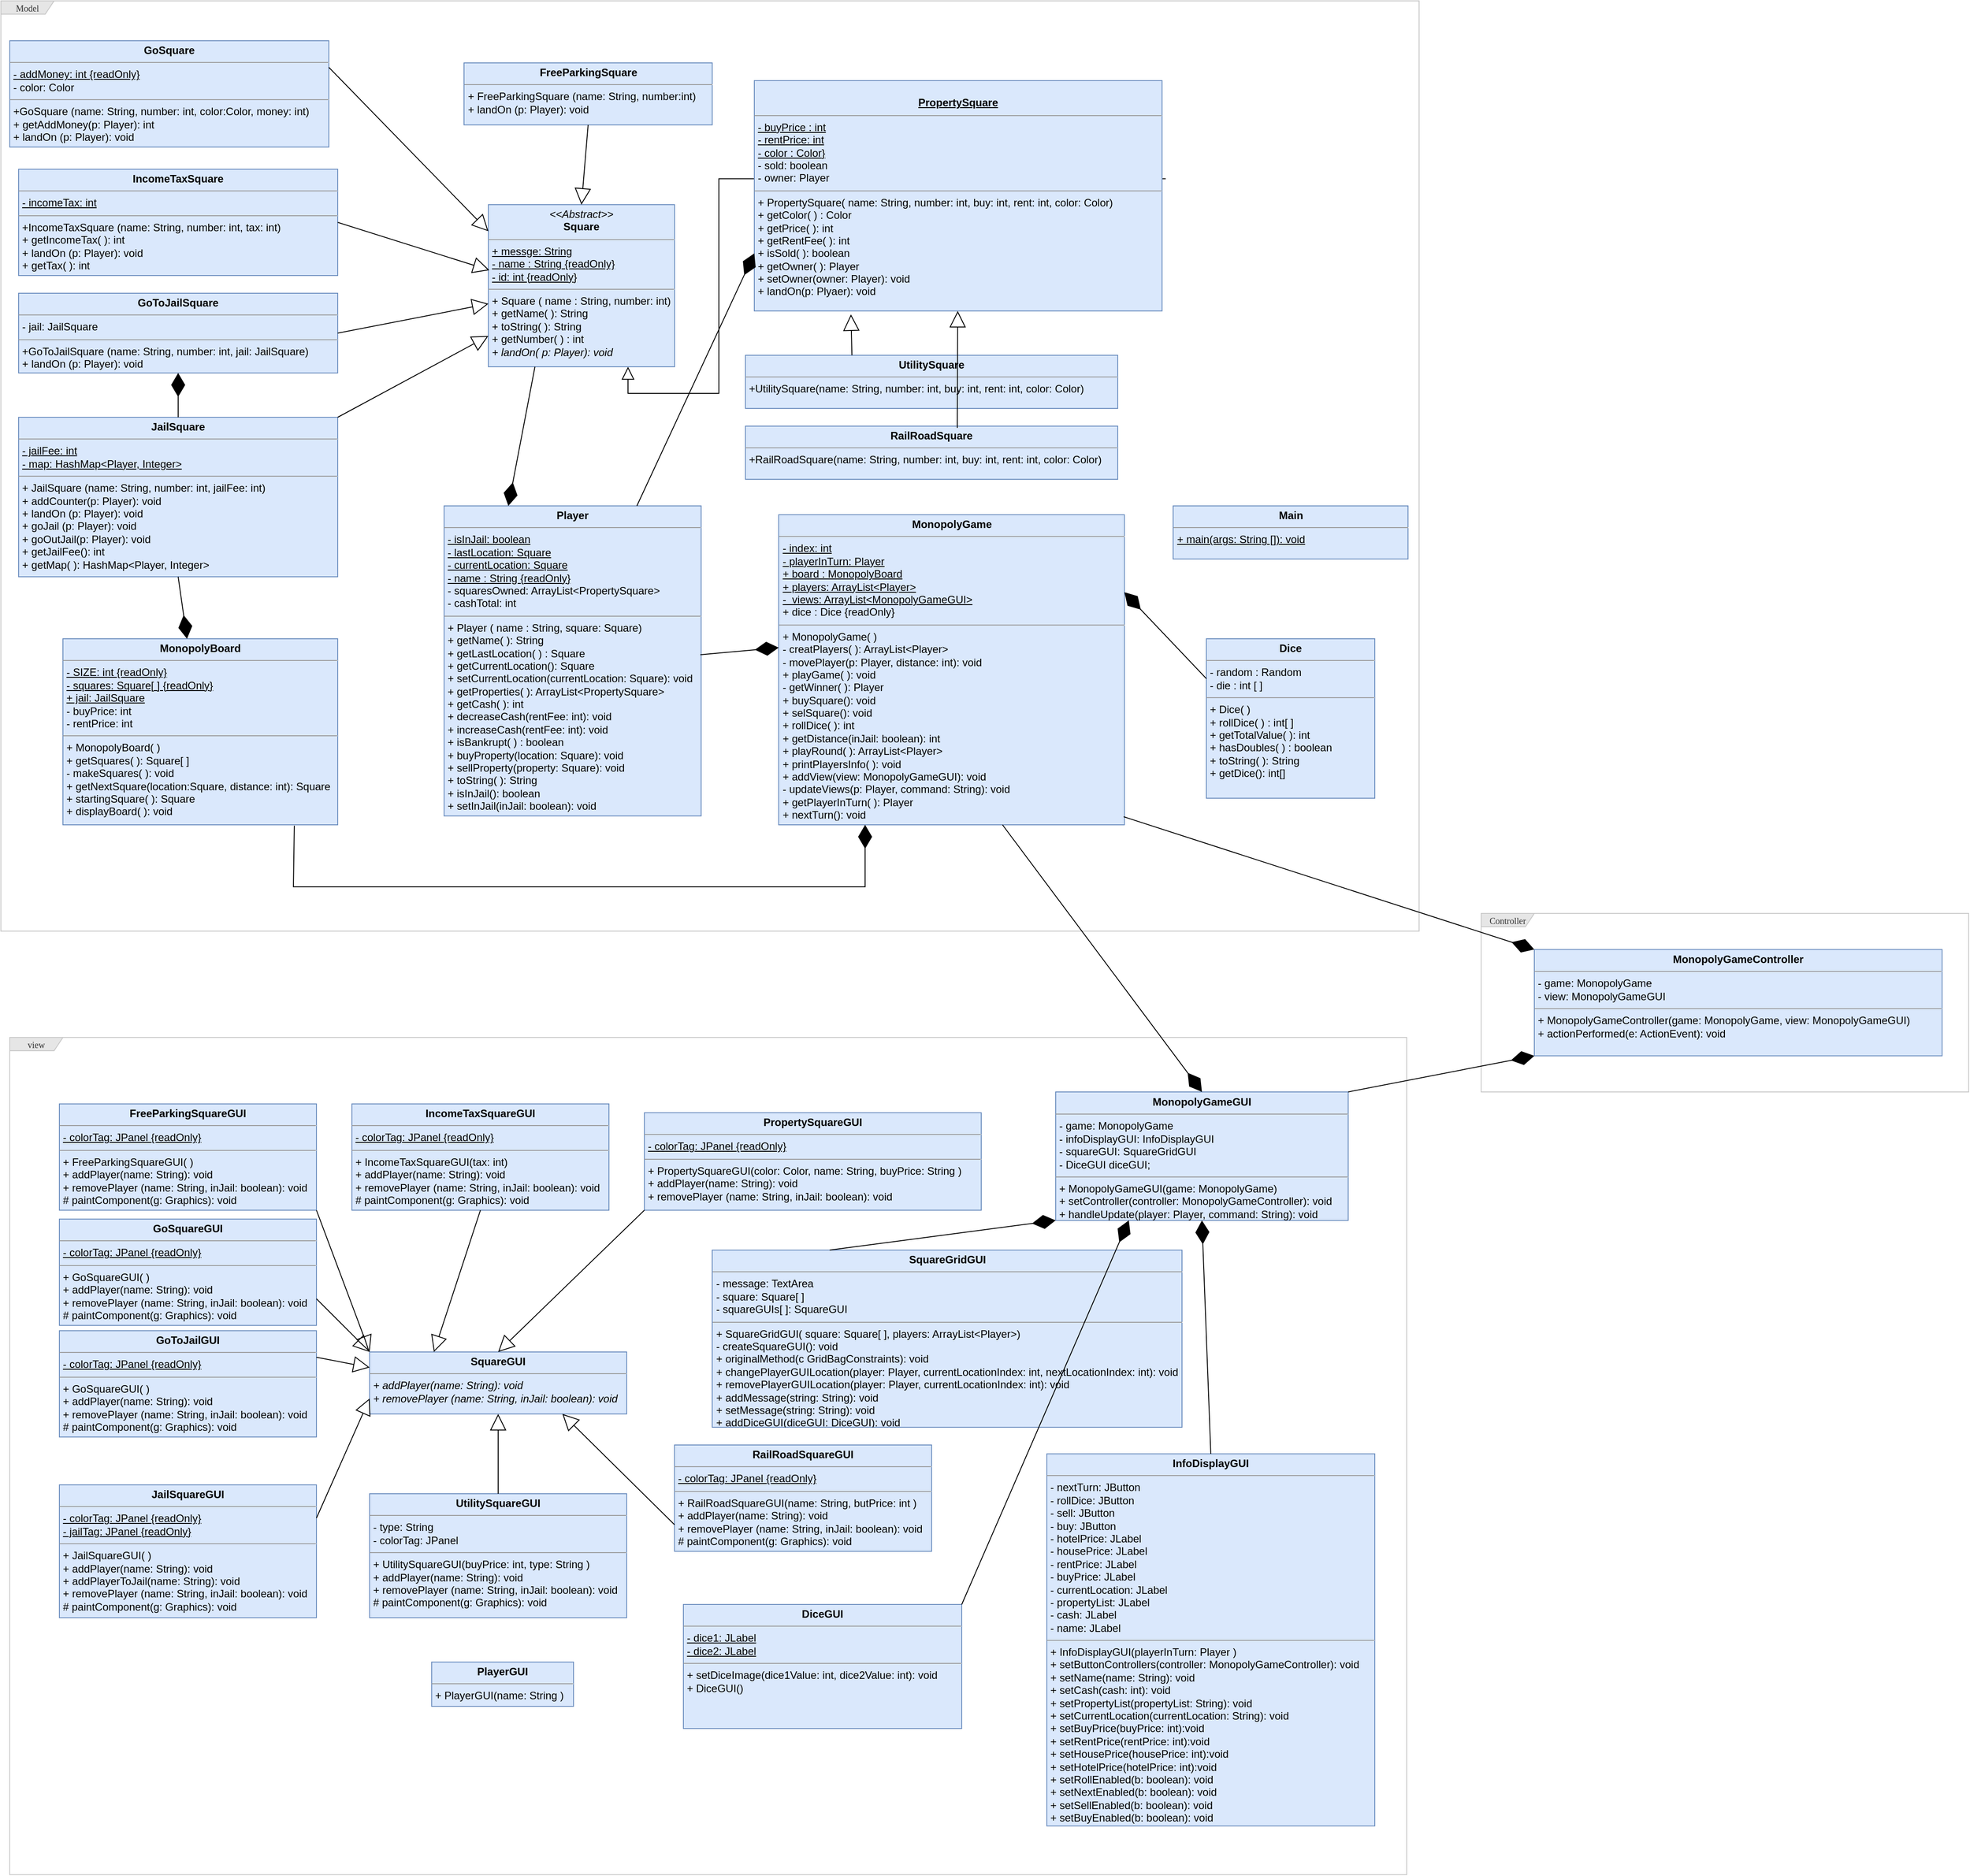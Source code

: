 <mxfile version="15.7.0" type="device"><diagram name="Page-1" id="c4acf3e9-155e-7222-9cf6-157b1a14988f"><mxGraphModel dx="1574" dy="1972" grid="1" gridSize="10" guides="1" tooltips="1" connect="1" arrows="1" fold="1" page="1" pageScale="1" pageWidth="850" pageHeight="1100" background="none" math="0" shadow="0"><root><mxCell id="0"/><mxCell id="1" parent="0"/><mxCell id="17acba5748e5396b-1" value="Model" style="shape=umlFrame;whiteSpace=wrap;html=1;rounded=0;shadow=0;comic=0;labelBackgroundColor=none;strokeWidth=1;fontFamily=Verdana;fontSize=10;align=center;fillColor=#E6E6E6;fontColor=#333333;strokeColor=#C9C9C9;width=60;height=15;" parent="1" vertex="1"><mxGeometry x="-300" y="-480" width="1600" height="1050" as="geometry"/></mxCell><mxCell id="v7Vo1TqNWF_dr8OzTrFL-2" style="edgeStyle=orthogonalEdgeStyle;rounded=0;orthogonalLoop=1;jettySize=auto;html=1;exitX=1.009;exitY=0.426;exitDx=0;exitDy=0;entryX=0.75;entryY=1;entryDx=0;entryDy=0;endArrow=block;endFill=0;endSize=12;exitPerimeter=0;" parent="1" source="7vzSn5Uh3cu9HvnBIA2v-2" target="5d2195bd80daf111-18" edge="1"><mxGeometry relative="1" as="geometry"><mxPoint x="160" y="245" as="sourcePoint"/></mxGeometry></mxCell><mxCell id="5d2195bd80daf111-10" value="&lt;p style=&quot;margin: 0px ; margin-top: 4px ; text-align: center&quot;&gt;&lt;b&gt;Dice&lt;/b&gt;&lt;/p&gt;&lt;hr size=&quot;1&quot;&gt;&lt;p style=&quot;margin: 0px ; margin-left: 4px&quot;&gt;- random : Random&lt;br&gt;- die : int [ ]&lt;/p&gt;&lt;hr size=&quot;1&quot;&gt;&lt;p style=&quot;margin: 0px ; margin-left: 4px&quot;&gt;+ Dice( )&amp;nbsp;&lt;br&gt;+ rollDice( ) : int[ ]&lt;/p&gt;&lt;p style=&quot;margin: 0px ; margin-left: 4px&quot;&gt;+ getTotalValue( ): int&lt;/p&gt;&lt;p style=&quot;margin: 0px ; margin-left: 4px&quot;&gt;+ hasDoubles( ) : boolean&lt;/p&gt;&lt;p style=&quot;margin: 0px ; margin-left: 4px&quot;&gt;+ toString( ): String&lt;/p&gt;&lt;p style=&quot;margin: 0px ; margin-left: 4px&quot;&gt;+ getDice(): int[]&lt;/p&gt;" style="verticalAlign=top;align=left;overflow=fill;fontSize=12;fontFamily=Helvetica;html=1;rounded=0;shadow=0;comic=0;labelBackgroundColor=none;strokeWidth=1;fillColor=#dae8fc;strokeColor=#6c8ebf;" parent="1" vertex="1"><mxGeometry x="1060" y="240" width="190" height="180" as="geometry"/></mxCell><mxCell id="5d2195bd80daf111-11" value="&lt;p style=&quot;margin: 0px ; margin-top: 4px ; text-align: center&quot;&gt;&lt;b&gt;MonopolyBoard&lt;/b&gt;&lt;/p&gt;&lt;hr size=&quot;1&quot;&gt;&lt;p style=&quot;margin: 0px ; margin-left: 4px&quot;&gt;&lt;u&gt;- SIZE: int {readOnly}&lt;/u&gt;&lt;br&gt;&lt;u&gt;- squares: Square[ ] {readOnly}&lt;/u&gt;&lt;br&gt;&lt;/p&gt;&lt;p style=&quot;margin: 0px ; margin-left: 4px&quot;&gt;&lt;u&gt;+ jail: JailSquare&lt;/u&gt;&lt;/p&gt;&lt;p style=&quot;margin: 0px ; margin-left: 4px&quot;&gt;- buyPrice: int&lt;/p&gt;&lt;p style=&quot;margin: 0px ; margin-left: 4px&quot;&gt;- rentPrice: int&lt;/p&gt;&lt;hr size=&quot;1&quot;&gt;&lt;p style=&quot;margin: 0px ; margin-left: 4px&quot;&gt;+ MonopolyBoard( )&lt;/p&gt;&lt;p style=&quot;margin: 0px ; margin-left: 4px&quot;&gt;+ getSquares( ): Square[ ]&lt;/p&gt;&lt;p style=&quot;margin: 0px ; margin-left: 4px&quot;&gt;- makeSquares( ): void&lt;/p&gt;&lt;p style=&quot;margin: 0px ; margin-left: 4px&quot;&gt;+ getNextSquare(location:Square, distance: int): Square&lt;/p&gt;&lt;p style=&quot;margin: 0px ; margin-left: 4px&quot;&gt;+ startingSquare( ): Square&lt;/p&gt;&lt;p style=&quot;margin: 0px ; margin-left: 4px&quot;&gt;+ displayBoard( ): void&lt;/p&gt;&lt;p style=&quot;margin: 0px ; margin-left: 4px&quot;&gt;&lt;br&gt;&lt;/p&gt;" style="verticalAlign=top;align=left;overflow=fill;fontSize=12;fontFamily=Helvetica;html=1;rounded=0;shadow=0;comic=0;labelBackgroundColor=none;strokeWidth=1;fillColor=#dae8fc;strokeColor=#6c8ebf;" parent="1" vertex="1"><mxGeometry x="-230" y="240" width="310" height="210" as="geometry"/></mxCell><mxCell id="5d2195bd80daf111-18" value="&lt;p style=&quot;margin: 0px ; margin-top: 4px ; text-align: center&quot;&gt;&lt;i&gt;&amp;lt;&amp;lt;Abstract&amp;gt;&amp;gt;&lt;/i&gt;&lt;br&gt;&lt;b&gt;Square&lt;/b&gt;&lt;/p&gt;&lt;hr size=&quot;1&quot;&gt;&lt;p style=&quot;margin: 0px ; margin-left: 4px&quot;&gt;&lt;u&gt;+ messge: String&lt;/u&gt;&lt;/p&gt;&lt;p style=&quot;margin: 0px ; margin-left: 4px&quot;&gt;&lt;u&gt;- name : String {readOnly}&lt;br&gt;&lt;/u&gt;&lt;/p&gt;&lt;p style=&quot;margin: 0px ; margin-left: 4px&quot;&gt;&lt;u&gt;- id: int {readOnly}&lt;/u&gt;&lt;/p&gt;&lt;hr size=&quot;1&quot;&gt;&lt;p style=&quot;margin: 0px ; margin-left: 4px&quot;&gt;+ Square ( name : String, number: int)&lt;br&gt;+ getName( ): String&lt;/p&gt;&lt;p style=&quot;margin: 0px ; margin-left: 4px&quot;&gt;+ toString( ): String&lt;/p&gt;&lt;p style=&quot;margin: 0px ; margin-left: 4px&quot;&gt;+ getNumber( ) : int&lt;/p&gt;&lt;p style=&quot;margin: 0px ; margin-left: 4px&quot;&gt;&lt;span&gt;&lt;i&gt;+ landOn( p: Player): void&lt;/i&gt;&lt;/span&gt;&lt;br&gt;&lt;/p&gt;&lt;p style=&quot;margin: 0px ; margin-left: 4px&quot;&gt;&lt;br&gt;&lt;/p&gt;" style="verticalAlign=top;align=left;overflow=fill;fontSize=12;fontFamily=Helvetica;html=1;rounded=0;shadow=0;comic=0;labelBackgroundColor=none;strokeWidth=1;fillColor=#dae8fc;strokeColor=#6c8ebf;" parent="1" vertex="1"><mxGeometry x="250" y="-250" width="210" height="183" as="geometry"/></mxCell><mxCell id="5d2195bd80daf111-20" value="&lt;p style=&quot;margin: 0px ; margin-top: 4px ; text-align: center&quot;&gt;&lt;b&gt;MonopolyGame&lt;/b&gt;&lt;/p&gt;&lt;hr size=&quot;1&quot;&gt;&lt;p style=&quot;margin: 0px ; margin-left: 4px&quot;&gt;&lt;u&gt;- index: int&lt;/u&gt;&lt;/p&gt;&lt;p style=&quot;margin: 0px ; margin-left: 4px&quot;&gt;&lt;u&gt;- playerInTurn: Player&lt;/u&gt;&lt;/p&gt;&lt;p style=&quot;margin: 0px ; margin-left: 4px&quot;&gt;&lt;u&gt;+ board : MonopolyBoard&lt;br&gt;+ players: ArrayList&amp;lt;Player&amp;gt;&lt;/u&gt;&lt;/p&gt;&lt;p style=&quot;margin: 0px ; margin-left: 4px&quot;&gt;&lt;u&gt;-&amp;nbsp; views: ArrayList&amp;lt;MonopolyGameGUI&amp;gt;&lt;/u&gt;&lt;/p&gt;&lt;p style=&quot;margin: 0px ; margin-left: 4px&quot;&gt;+ dice : Dice {readOnly}&lt;/p&gt;&lt;hr size=&quot;1&quot;&gt;&lt;p style=&quot;margin: 0px ; margin-left: 4px&quot;&gt;+ MonopolyGame( )&lt;/p&gt;&lt;p style=&quot;margin: 0px ; margin-left: 4px&quot;&gt;- creatPlayers( ): ArrayList&amp;lt;Player&amp;gt;&lt;/p&gt;&lt;p style=&quot;margin: 0px ; margin-left: 4px&quot;&gt;- movePlayer(p: Player, distance: int): void&lt;/p&gt;&lt;p style=&quot;margin: 0px ; margin-left: 4px&quot;&gt;+ playGame( ): void&lt;/p&gt;&lt;p style=&quot;margin: 0px ; margin-left: 4px&quot;&gt;- getWinner( ): Player&lt;/p&gt;&lt;p style=&quot;margin: 0px ; margin-left: 4px&quot;&gt;+ buySquare(): void&lt;/p&gt;&lt;p style=&quot;margin: 0px ; margin-left: 4px&quot;&gt;+ selSquare(): void&lt;/p&gt;&lt;p style=&quot;margin: 0px ; margin-left: 4px&quot;&gt;+ rollDice( ): int&lt;/p&gt;&lt;p style=&quot;margin: 0px ; margin-left: 4px&quot;&gt;+ getDistance(inJail: boolean): int&lt;/p&gt;&lt;p style=&quot;margin: 0px ; margin-left: 4px&quot;&gt;+ playRound( ): ArrayList&amp;lt;Player&amp;gt;&lt;/p&gt;&lt;p style=&quot;margin: 0px ; margin-left: 4px&quot;&gt;+ printPlayersInfo( ): void&lt;/p&gt;&lt;p style=&quot;margin: 0px ; margin-left: 4px&quot;&gt;+ addView(view: MonopolyGameGUI): void&lt;/p&gt;&lt;p style=&quot;margin: 0px ; margin-left: 4px&quot;&gt;- updateViews(p: Player, command: String): void&lt;/p&gt;&lt;p style=&quot;margin: 0px ; margin-left: 4px&quot;&gt;+ getPlayerInTurn( ): Player&lt;/p&gt;&lt;p style=&quot;margin: 0px ; margin-left: 4px&quot;&gt;+ nextTurn(): void&lt;/p&gt;" style="verticalAlign=top;align=left;overflow=fill;fontSize=12;fontFamily=Helvetica;html=1;rounded=0;shadow=0;comic=0;labelBackgroundColor=none;strokeWidth=1;fillColor=#dae8fc;strokeColor=#6c8ebf;" parent="1" vertex="1"><mxGeometry x="577.5" y="100" width="390" height="350" as="geometry"/></mxCell><mxCell id="v7Vo1TqNWF_dr8OzTrFL-18" value="&lt;p style=&quot;margin: 0px ; margin-top: 4px ; text-align: center&quot;&gt;&lt;b&gt;Player&lt;/b&gt;&lt;/p&gt;&lt;hr size=&quot;1&quot;&gt;&lt;p style=&quot;margin: 0px 0px 0px 4px&quot;&gt;&lt;u&gt;- isInJail: boolean&lt;/u&gt;&lt;/p&gt;&lt;p style=&quot;margin: 0px 0px 0px 4px&quot;&gt;&lt;u&gt;- lastLocation: Square&lt;/u&gt;&lt;/p&gt;&lt;p style=&quot;margin: 0px 0px 0px 4px&quot;&gt;&lt;u&gt;- currentLocation: Square&lt;/u&gt;&lt;/p&gt;&lt;p style=&quot;margin: 0px 0px 0px 4px&quot;&gt;&lt;u&gt;- name : String {readOnly}&lt;/u&gt;&lt;/p&gt;&lt;p style=&quot;margin: 0px ; margin-left: 4px&quot;&gt;- squaresOwned: ArrayList&amp;lt;PropertySquare&amp;gt;&lt;/p&gt;&lt;p style=&quot;margin: 0px ; margin-left: 4px&quot;&gt;- cashTotal: int&lt;/p&gt;&lt;hr size=&quot;1&quot;&gt;&lt;p style=&quot;margin: 0px ; margin-left: 4px&quot;&gt;+ Player ( name : String, square: Square)&lt;/p&gt;&lt;p style=&quot;margin: 0px ; margin-left: 4px&quot;&gt;+ getName( ): String&lt;/p&gt;&lt;p style=&quot;margin: 0px ; margin-left: 4px&quot;&gt;+ getLastLocation( ) : Square&lt;/p&gt;&lt;p style=&quot;margin: 0px ; margin-left: 4px&quot;&gt;+ getCurrentLocation(): Square&lt;/p&gt;&lt;p style=&quot;margin: 0px ; margin-left: 4px&quot;&gt;+ setCurrentLocation(currentLocation: Square): void&lt;/p&gt;&lt;p style=&quot;margin: 0px ; margin-left: 4px&quot;&gt;+ getProperties( ): ArrayList&amp;lt;PropertySquare&amp;gt;&lt;/p&gt;&lt;p style=&quot;margin: 0px ; margin-left: 4px&quot;&gt;+ getCash( ): int&lt;/p&gt;&lt;p style=&quot;margin: 0px ; margin-left: 4px&quot;&gt;+ decreaseCash(rentFee: int): void&lt;br&gt;&lt;/p&gt;&lt;p style=&quot;margin: 0px ; margin-left: 4px&quot;&gt;+ increaseCash(rentFee: int): void&lt;/p&gt;&lt;p style=&quot;margin: 0px ; margin-left: 4px&quot;&gt;+ isBankrupt( ) : boolean&lt;/p&gt;&lt;p style=&quot;margin: 0px ; margin-left: 4px&quot;&gt;+ buyProperty(location: Square): void&lt;/p&gt;&lt;p style=&quot;margin: 0px ; margin-left: 4px&quot;&gt;+ sellProperty(property: Square): void&lt;/p&gt;&lt;p style=&quot;margin: 0px ; margin-left: 4px&quot;&gt;+ toString( ): String&lt;/p&gt;&lt;p style=&quot;margin: 0px ; margin-left: 4px&quot;&gt;+ isInJail(): boolean&lt;/p&gt;&lt;p style=&quot;margin: 0px ; margin-left: 4px&quot;&gt;+ setInJail(inJail: boolean): void&lt;/p&gt;" style="verticalAlign=top;align=left;overflow=fill;fontSize=12;fontFamily=Helvetica;html=1;rounded=0;shadow=0;comic=0;labelBackgroundColor=none;strokeWidth=1;fillColor=#dae8fc;strokeColor=#6c8ebf;" parent="1" vertex="1"><mxGeometry x="200" y="90" width="290" height="350" as="geometry"/></mxCell><mxCell id="7vzSn5Uh3cu9HvnBIA2v-2" value="&lt;p style=&quot;margin: 0px ; margin-top: 4px ; text-align: center&quot;&gt;&lt;u&gt;&lt;br&gt;&lt;b&gt;PropertySquare&lt;/b&gt;&lt;/u&gt;&lt;/p&gt;&lt;hr size=&quot;1&quot;&gt;&lt;p style=&quot;margin: 0px ; margin-left: 4px&quot;&gt;&lt;u&gt;- buyPrice : int&lt;br&gt;&lt;/u&gt;&lt;/p&gt;&lt;p style=&quot;margin: 0px ; margin-left: 4px&quot;&gt;&lt;u&gt;- rentPrice: int&lt;/u&gt;&lt;/p&gt;&lt;p style=&quot;margin: 0px ; margin-left: 4px&quot;&gt;&lt;u&gt;- color : Color}&lt;/u&gt;&lt;/p&gt;&lt;p style=&quot;margin: 0px ; margin-left: 4px&quot;&gt;- sold: boolean&lt;/p&gt;&lt;p style=&quot;margin: 0px ; margin-left: 4px&quot;&gt;- owner: Player&lt;/p&gt;&lt;hr size=&quot;1&quot;&gt;&lt;p style=&quot;margin: 0px ; margin-left: 4px&quot;&gt;+ PropertySquare( name: String, number: int, buy: int, rent: int, color: Color)&lt;/p&gt;&lt;p style=&quot;margin: 0px ; margin-left: 4px&quot;&gt;+ getColor( ) : Color&lt;/p&gt;&lt;p style=&quot;margin: 0px ; margin-left: 4px&quot;&gt;+ getPrice( ): int&lt;/p&gt;&lt;p style=&quot;margin: 0px ; margin-left: 4px&quot;&gt;+ getRentFee( ): int&lt;/p&gt;&lt;p style=&quot;margin: 0px ; margin-left: 4px&quot;&gt;+ isSold( ): boolean&lt;/p&gt;&lt;p style=&quot;margin: 0px ; margin-left: 4px&quot;&gt;+ getOwner( ): Player&lt;/p&gt;&lt;p style=&quot;margin: 0px ; margin-left: 4px&quot;&gt;+ setOwner(owner: Player): void&lt;/p&gt;&lt;p style=&quot;margin: 0px ; margin-left: 4px&quot;&gt;+ landOn(p: Plyaer): void&lt;/p&gt;&lt;p style=&quot;margin: 0px ; margin-left: 4px&quot;&gt;&lt;br&gt;&lt;/p&gt;" style="verticalAlign=top;align=left;overflow=fill;fontSize=12;fontFamily=Helvetica;html=1;rounded=0;shadow=0;comic=0;labelBackgroundColor=none;strokeWidth=1;fillColor=#dae8fc;strokeColor=#6c8ebf;" parent="1" vertex="1"><mxGeometry x="550" y="-390" width="460" height="260" as="geometry"/></mxCell><mxCell id="12gEWrx1PudSQQcgVa_0-4" value="" style="endArrow=diamondThin;endFill=1;endSize=24;html=1;rounded=0;entryX=1;entryY=0.25;entryDx=0;entryDy=0;exitX=0;exitY=0.25;exitDx=0;exitDy=0;" parent="1" target="5d2195bd80daf111-20" edge="1" source="5d2195bd80daf111-10"><mxGeometry width="160" relative="1" as="geometry"><mxPoint x="1167.5" y="170" as="sourcePoint"/><mxPoint x="977.5" y="170" as="targetPoint"/></mxGeometry></mxCell><mxCell id="12gEWrx1PudSQQcgVa_0-5" value="" style="endArrow=diamondThin;endFill=1;endSize=24;html=1;rounded=0;entryX=0.25;entryY=1;entryDx=0;entryDy=0;exitX=0.842;exitY=1.005;exitDx=0;exitDy=0;exitPerimeter=0;" parent="1" target="5d2195bd80daf111-20" edge="1" source="5d2195bd80daf111-11"><mxGeometry width="160" relative="1" as="geometry"><mxPoint x="1177.5" y="330" as="sourcePoint"/><mxPoint x="977.5" y="325" as="targetPoint"/><Array as="points"><mxPoint x="30" y="520"/><mxPoint x="675" y="520"/></Array></mxGeometry></mxCell><mxCell id="fc9h_Z26RzUkdo5_vhSv-6" value="&lt;p style=&quot;margin: 0px ; margin-top: 4px ; text-align: center&quot;&gt;&lt;b&gt;FreeParkingSquare&lt;/b&gt;&lt;/p&gt;&lt;hr size=&quot;1&quot;&gt;&lt;p style=&quot;margin: 0px ; margin-left: 4px&quot;&gt;+ FreeParkingSquare (name: String, number:int)&lt;/p&gt;&lt;p style=&quot;margin: 0px ; margin-left: 4px&quot;&gt;+ landOn (p: Player): void&lt;/p&gt;" style="verticalAlign=top;align=left;overflow=fill;fontSize=12;fontFamily=Helvetica;html=1;fillColor=#dae8fc;strokeColor=#6c8ebf;" parent="1" vertex="1"><mxGeometry x="222.5" y="-410" width="280" height="70" as="geometry"/></mxCell><mxCell id="fc9h_Z26RzUkdo5_vhSv-8" value="&lt;p style=&quot;margin: 0px ; margin-top: 4px ; text-align: center&quot;&gt;&lt;b&gt;GoSquare&lt;/b&gt;&lt;br&gt;&lt;/p&gt;&lt;hr size=&quot;1&quot;&gt;&lt;p style=&quot;margin: 0px ; margin-left: 4px&quot;&gt;&lt;u&gt;- addMoney: int {readOnly}&lt;/u&gt;&lt;/p&gt;&lt;p style=&quot;margin: 0px ; margin-left: 4px&quot;&gt;- color: Color&lt;/p&gt;&lt;hr size=&quot;1&quot;&gt;&lt;p style=&quot;margin: 0px ; margin-left: 4px&quot;&gt;+GoSquare (name: String, number: int, color:Color, money: int)&lt;/p&gt;&lt;p style=&quot;margin: 0px ; margin-left: 4px&quot;&gt;+ getAddMoney(p: Player): int&lt;/p&gt;&lt;p style=&quot;margin: 0px ; margin-left: 4px&quot;&gt;+ landOn (p: Player): void&lt;br&gt;&lt;/p&gt;" style="verticalAlign=top;align=left;overflow=fill;fontSize=12;fontFamily=Helvetica;html=1;fillColor=#dae8fc;strokeColor=#6c8ebf;" parent="1" vertex="1"><mxGeometry x="-290" y="-435" width="360" height="120" as="geometry"/></mxCell><mxCell id="fc9h_Z26RzUkdo5_vhSv-9" value="&lt;p style=&quot;margin: 0px ; margin-top: 4px ; text-align: center&quot;&gt;&lt;b&gt;GoToJailSquare&lt;/b&gt;&lt;br&gt;&lt;/p&gt;&lt;hr size=&quot;1&quot;&gt;&lt;p style=&quot;margin: 0px ; margin-left: 4px&quot;&gt;&lt;span&gt;- jail: JailSquare&lt;/span&gt;&lt;br&gt;&lt;/p&gt;&lt;hr size=&quot;1&quot;&gt;&lt;p style=&quot;margin: 0px ; margin-left: 4px&quot;&gt;+GoToJailSquare (name: String, number: int, jail: JailSquare)&lt;/p&gt;&lt;p style=&quot;margin: 0px ; margin-left: 4px&quot;&gt;+ landOn (p: Player): void&lt;br&gt;&lt;/p&gt;" style="verticalAlign=top;align=left;overflow=fill;fontSize=12;fontFamily=Helvetica;html=1;fillColor=#dae8fc;strokeColor=#6c8ebf;" parent="1" vertex="1"><mxGeometry x="-280" y="-150" width="360" height="90" as="geometry"/></mxCell><mxCell id="fc9h_Z26RzUkdo5_vhSv-10" value="&lt;p style=&quot;margin: 0px ; margin-top: 4px ; text-align: center&quot;&gt;&lt;b&gt;IncomeTaxSquare&lt;/b&gt;&lt;br&gt;&lt;/p&gt;&lt;hr size=&quot;1&quot;&gt;&lt;p style=&quot;margin: 0px ; margin-left: 4px&quot;&gt;&lt;u&gt;- incomeTax: int&lt;/u&gt;&lt;/p&gt;&lt;hr size=&quot;1&quot;&gt;&lt;p style=&quot;margin: 0px ; margin-left: 4px&quot;&gt;+IncomeTaxSquare (name: String, number: int, tax: int)&lt;/p&gt;&lt;p style=&quot;margin: 0px ; margin-left: 4px&quot;&gt;+ getIncomeTax( ): int&lt;/p&gt;&lt;p style=&quot;margin: 0px ; margin-left: 4px&quot;&gt;+ landOn (p: Player): void&lt;br&gt;&lt;/p&gt;&lt;p style=&quot;margin: 0px ; margin-left: 4px&quot;&gt;+ getTax( ): int&lt;/p&gt;" style="verticalAlign=top;align=left;overflow=fill;fontSize=12;fontFamily=Helvetica;html=1;fillColor=#dae8fc;strokeColor=#6c8ebf;" parent="1" vertex="1"><mxGeometry x="-280" y="-290" width="360" height="120" as="geometry"/></mxCell><mxCell id="fc9h_Z26RzUkdo5_vhSv-11" value="&lt;p style=&quot;margin: 0px ; margin-top: 4px ; text-align: center&quot;&gt;&lt;b&gt;JailSquare&lt;/b&gt;&lt;br&gt;&lt;/p&gt;&lt;hr size=&quot;1&quot;&gt;&lt;p style=&quot;margin: 0px ; margin-left: 4px&quot;&gt;&lt;u&gt;- jailFee: int&lt;/u&gt;&lt;/p&gt;&lt;p style=&quot;margin: 0px ; margin-left: 4px&quot;&gt;&lt;u&gt;- map: HashMap&amp;lt;Player, Integer&amp;gt;&lt;/u&gt;&lt;/p&gt;&lt;hr size=&quot;1&quot;&gt;&lt;p style=&quot;margin: 0px ; margin-left: 4px&quot;&gt;+ JailSquare (name: String, number: int, jailFee: int)&lt;/p&gt;&lt;p style=&quot;margin: 0px ; margin-left: 4px&quot;&gt;+ addCounter(p: Player): void&lt;/p&gt;&lt;p style=&quot;margin: 0px ; margin-left: 4px&quot;&gt;+ landOn (p: Player): void&lt;br&gt;&lt;/p&gt;&lt;p style=&quot;margin: 0px ; margin-left: 4px&quot;&gt;+ goJail (p: Player): void&lt;/p&gt;&lt;p style=&quot;margin: 0px ; margin-left: 4px&quot;&gt;+ goOutJail(p: Player): void&lt;/p&gt;&lt;p style=&quot;margin: 0px ; margin-left: 4px&quot;&gt;+ getJailFee(): int&lt;/p&gt;&lt;p style=&quot;margin: 0px ; margin-left: 4px&quot;&gt;+ getMap( ): HashMap&amp;lt;Player, Integer&amp;gt;&lt;/p&gt;" style="verticalAlign=top;align=left;overflow=fill;fontSize=12;fontFamily=Helvetica;html=1;fillColor=#dae8fc;strokeColor=#6c8ebf;" parent="1" vertex="1"><mxGeometry x="-280" y="-10" width="360" height="180" as="geometry"/></mxCell><mxCell id="fc9h_Z26RzUkdo5_vhSv-12" value="&lt;p style=&quot;margin: 0px ; margin-top: 4px ; text-align: center&quot;&gt;&lt;b&gt;RailRoadSquare&lt;/b&gt;&lt;br&gt;&lt;/p&gt;&lt;hr size=&quot;1&quot;&gt;&lt;p style=&quot;margin: 0px ; margin-left: 4px&quot;&gt;&lt;span&gt;+RailRoadSquare(name: String, number: int, buy: int, rent: int, color: Color)&lt;/span&gt;&lt;br&gt;&lt;/p&gt;" style="verticalAlign=top;align=left;overflow=fill;fontSize=12;fontFamily=Helvetica;html=1;fillColor=#dae8fc;strokeColor=#6c8ebf;" parent="1" vertex="1"><mxGeometry x="540" width="420" height="60" as="geometry"/></mxCell><mxCell id="fc9h_Z26RzUkdo5_vhSv-13" value="&lt;p style=&quot;margin: 0px ; margin-top: 4px ; text-align: center&quot;&gt;&lt;b&gt;UtilitySquare&lt;/b&gt;&lt;br&gt;&lt;/p&gt;&lt;hr size=&quot;1&quot;&gt;&lt;p style=&quot;margin: 0px ; margin-left: 4px&quot;&gt;&lt;span&gt;+UtilitySquare(name: String, number: int, buy: int, rent: int, color: Color)&lt;/span&gt;&lt;br&gt;&lt;/p&gt;" style="verticalAlign=top;align=left;overflow=fill;fontSize=12;fontFamily=Helvetica;html=1;fillColor=#dae8fc;strokeColor=#6c8ebf;" parent="1" vertex="1"><mxGeometry x="540" y="-80" width="420" height="60" as="geometry"/></mxCell><mxCell id="fc9h_Z26RzUkdo5_vhSv-14" value="&lt;p style=&quot;margin: 0px ; margin-top: 4px ; text-align: center&quot;&gt;&lt;b&gt;Main&lt;/b&gt;&lt;br&gt;&lt;/p&gt;&lt;hr size=&quot;1&quot;&gt;&lt;p style=&quot;margin: 0px ; margin-left: 4px&quot;&gt;&lt;span&gt;&lt;u&gt;+ main(args: String []): void&lt;/u&gt;&lt;/span&gt;&lt;br&gt;&lt;/p&gt;" style="verticalAlign=top;align=left;overflow=fill;fontSize=12;fontFamily=Helvetica;html=1;fillColor=#dae8fc;strokeColor=#6c8ebf;" parent="1" vertex="1"><mxGeometry x="1022.5" y="90" width="265" height="60" as="geometry"/></mxCell><mxCell id="dhyGkHQqsCoPAu8bmXNs-1" value="" style="endArrow=block;endSize=16;endFill=0;html=1;rounded=0;exitX=0.286;exitY=0;exitDx=0;exitDy=0;exitPerimeter=0;entryX=0.237;entryY=1.015;entryDx=0;entryDy=0;entryPerimeter=0;" edge="1" parent="1" source="fc9h_Z26RzUkdo5_vhSv-13" target="7vzSn5Uh3cu9HvnBIA2v-2"><mxGeometry width="160" relative="1" as="geometry"><mxPoint y="10" as="sourcePoint"/><mxPoint x="160" y="10" as="targetPoint"/></mxGeometry></mxCell><mxCell id="dhyGkHQqsCoPAu8bmXNs-2" value="" style="endArrow=block;endSize=16;endFill=0;html=1;rounded=0;exitX=0.569;exitY=0.033;exitDx=0;exitDy=0;exitPerimeter=0;" edge="1" parent="1" source="fc9h_Z26RzUkdo5_vhSv-12" target="7vzSn5Uh3cu9HvnBIA2v-2"><mxGeometry x="1" y="-301" width="160" relative="1" as="geometry"><mxPoint y="10" as="sourcePoint"/><mxPoint x="160" y="10" as="targetPoint"/><mxPoint x="280" y="-191" as="offset"/></mxGeometry></mxCell><mxCell id="dhyGkHQqsCoPAu8bmXNs-3" value="" style="endArrow=block;endSize=16;endFill=0;html=1;rounded=0;exitX=1;exitY=0.5;exitDx=0;exitDy=0;" edge="1" parent="1" source="fc9h_Z26RzUkdo5_vhSv-9" target="5d2195bd80daf111-18"><mxGeometry x="1" y="-301" width="160" relative="1" as="geometry"><mxPoint x="10" y="20" as="sourcePoint"/><mxPoint x="170" y="20" as="targetPoint"/><mxPoint x="280" y="-191" as="offset"/></mxGeometry></mxCell><mxCell id="dhyGkHQqsCoPAu8bmXNs-4" value="" style="endArrow=block;endSize=16;endFill=0;html=1;rounded=0;exitX=1;exitY=0.25;exitDx=0;exitDy=0;" edge="1" parent="1" source="fc9h_Z26RzUkdo5_vhSv-8"><mxGeometry x="1" y="-301" width="160" relative="1" as="geometry"><mxPoint x="20" y="30" as="sourcePoint"/><mxPoint x="250" y="-220" as="targetPoint"/><mxPoint x="280" y="-191" as="offset"/></mxGeometry></mxCell><mxCell id="dhyGkHQqsCoPAu8bmXNs-5" value="" style="endArrow=block;endSize=16;endFill=0;html=1;rounded=0;entryX=0.5;entryY=0;entryDx=0;entryDy=0;exitX=0.5;exitY=1;exitDx=0;exitDy=0;" edge="1" parent="1" source="fc9h_Z26RzUkdo5_vhSv-6" target="5d2195bd80daf111-18"><mxGeometry x="1" y="-301" width="160" relative="1" as="geometry"><mxPoint x="30" y="40" as="sourcePoint"/><mxPoint x="190" y="40" as="targetPoint"/><mxPoint x="280" y="-191" as="offset"/></mxGeometry></mxCell><mxCell id="dhyGkHQqsCoPAu8bmXNs-6" value="" style="endArrow=block;endSize=16;endFill=0;html=1;rounded=0;exitX=1;exitY=0;exitDx=0;exitDy=0;" edge="1" parent="1" source="fc9h_Z26RzUkdo5_vhSv-11" target="5d2195bd80daf111-18"><mxGeometry x="1" y="-301" width="160" relative="1" as="geometry"><mxPoint x="40" y="50" as="sourcePoint"/><mxPoint x="200" y="50" as="targetPoint"/><mxPoint x="280" y="-191" as="offset"/></mxGeometry></mxCell><mxCell id="dhyGkHQqsCoPAu8bmXNs-7" value="" style="endArrow=block;endSize=16;endFill=0;html=1;rounded=0;exitX=1;exitY=0.5;exitDx=0;exitDy=0;entryX=0.005;entryY=0.404;entryDx=0;entryDy=0;entryPerimeter=0;" edge="1" parent="1" source="fc9h_Z26RzUkdo5_vhSv-10" target="5d2195bd80daf111-18"><mxGeometry x="1" y="-301" width="160" relative="1" as="geometry"><mxPoint x="50" y="60" as="sourcePoint"/><mxPoint x="210" y="60" as="targetPoint"/><mxPoint x="280" y="-191" as="offset"/></mxGeometry></mxCell><mxCell id="dhyGkHQqsCoPAu8bmXNs-8" value="" style="endArrow=diamondThin;endFill=1;endSize=24;html=1;rounded=0;exitX=0.997;exitY=0.48;exitDx=0;exitDy=0;exitPerimeter=0;" edge="1" parent="1" source="v7Vo1TqNWF_dr8OzTrFL-18"><mxGeometry width="160" relative="1" as="geometry"><mxPoint x="497.5" y="250" as="sourcePoint"/><mxPoint x="577.5" y="250" as="targetPoint"/></mxGeometry></mxCell><mxCell id="dhyGkHQqsCoPAu8bmXNs-10" value="" style="endArrow=diamondThin;endFill=1;endSize=24;html=1;rounded=0;exitX=0.25;exitY=1;exitDx=0;exitDy=0;entryX=0.25;entryY=0;entryDx=0;entryDy=0;" edge="1" parent="1" source="5d2195bd80daf111-18" target="v7Vo1TqNWF_dr8OzTrFL-18"><mxGeometry width="160" relative="1" as="geometry"><mxPoint x="330" y="120" as="sourcePoint"/><mxPoint x="490" y="120" as="targetPoint"/></mxGeometry></mxCell><mxCell id="dhyGkHQqsCoPAu8bmXNs-11" value="" style="endArrow=diamondThin;endFill=1;endSize=24;html=1;rounded=0;exitX=0.75;exitY=0;exitDx=0;exitDy=0;entryX=0;entryY=0.75;entryDx=0;entryDy=0;" edge="1" parent="1" source="v7Vo1TqNWF_dr8OzTrFL-18" target="7vzSn5Uh3cu9HvnBIA2v-2"><mxGeometry width="160" relative="1" as="geometry"><mxPoint x="330" y="-30" as="sourcePoint"/><mxPoint x="490" y="-30" as="targetPoint"/></mxGeometry></mxCell><mxCell id="dhyGkHQqsCoPAu8bmXNs-12" value="" style="endArrow=diamondThin;endFill=1;endSize=24;html=1;rounded=0;exitX=0.5;exitY=0;exitDx=0;exitDy=0;" edge="1" parent="1" source="fc9h_Z26RzUkdo5_vhSv-11" target="fc9h_Z26RzUkdo5_vhSv-9"><mxGeometry width="160" relative="1" as="geometry"><mxPoint x="-40" y="-30" as="sourcePoint"/><mxPoint x="120" y="-30" as="targetPoint"/></mxGeometry></mxCell><mxCell id="dhyGkHQqsCoPAu8bmXNs-13" value="" style="endArrow=diamondThin;endFill=1;endSize=24;html=1;rounded=0;exitX=0.5;exitY=1;exitDx=0;exitDy=0;" edge="1" parent="1" source="fc9h_Z26RzUkdo5_vhSv-11" target="5d2195bd80daf111-11"><mxGeometry width="160" relative="1" as="geometry"><mxPoint x="120" y="-180" as="sourcePoint"/><mxPoint x="280" y="-180" as="targetPoint"/></mxGeometry></mxCell><mxCell id="rHlRKqxqZEmG6L4snQut-1" value="Controller" style="shape=umlFrame;whiteSpace=wrap;html=1;rounded=0;shadow=0;comic=0;labelBackgroundColor=none;strokeWidth=1;fontFamily=Verdana;fontSize=10;align=center;fillColor=#E6E6E6;fontColor=#333333;strokeColor=#C9C9C9;width=60;height=15;" vertex="1" parent="1"><mxGeometry x="1370" y="550" width="550" height="201.5" as="geometry"/></mxCell><mxCell id="rHlRKqxqZEmG6L4snQut-2" value="&lt;p style=&quot;margin: 0px ; margin-top: 4px ; text-align: center&quot;&gt;&lt;b style=&quot;text-align: left&quot;&gt;MonopolyGameController&lt;/b&gt;&lt;br&gt;&lt;/p&gt;&lt;hr size=&quot;1&quot;&gt;&lt;p style=&quot;margin: 0px ; margin-left: 4px&quot;&gt;- game: MonopolyGame&lt;/p&gt;&lt;p style=&quot;margin: 0px ; margin-left: 4px&quot;&gt;- view: MonopolyGameGUI&lt;/p&gt;&lt;hr size=&quot;1&quot;&gt;&lt;p style=&quot;margin: 0px ; margin-left: 4px&quot;&gt;+ MonopolyGameController(game: MonopolyGame, view: MonopolyGameGUI)&lt;/p&gt;&lt;p style=&quot;margin: 0px ; margin-left: 4px&quot;&gt;+ actionPerformed(e: ActionEvent): void&lt;/p&gt;" style="verticalAlign=top;align=left;overflow=fill;fontSize=12;fontFamily=Helvetica;html=1;fillColor=#dae8fc;strokeColor=#6c8ebf;" vertex="1" parent="1"><mxGeometry x="1430" y="590.75" width="460" height="120" as="geometry"/></mxCell><mxCell id="BW2hN8-HbNnjDoaWRZjo-1" value="view" style="shape=umlFrame;whiteSpace=wrap;html=1;rounded=0;shadow=0;comic=0;labelBackgroundColor=none;strokeWidth=1;fontFamily=Verdana;fontSize=10;align=center;fillColor=#E6E6E6;fontColor=#333333;strokeColor=#C9C9C9;width=60;height=15;" vertex="1" parent="1"><mxGeometry x="-290" y="690" width="1576" height="945" as="geometry"/></mxCell><mxCell id="BW2hN8-HbNnjDoaWRZjo-2" value="&lt;p style=&quot;margin: 0px ; margin-top: 4px ; text-align: center&quot;&gt;&lt;b&gt;FreeParkingSquareGUI&lt;/b&gt;&lt;/p&gt;&lt;hr size=&quot;1&quot;&gt;&lt;p style=&quot;margin: 0px ; margin-left: 4px&quot;&gt;&lt;u&gt;- colorTag: JPanel {readOnly}&lt;/u&gt;&lt;/p&gt;&lt;hr size=&quot;1&quot;&gt;&lt;p style=&quot;margin: 0px ; margin-left: 4px&quot;&gt;+ FreeParkingSquareGUI( )&lt;/p&gt;&lt;p style=&quot;margin: 0px ; margin-left: 4px&quot;&gt;+ addPlayer(name: String): void&lt;/p&gt;&lt;p style=&quot;margin: 0px ; margin-left: 4px&quot;&gt;+ removePlayer (name: String, inJail: boolean): void&lt;/p&gt;&lt;p style=&quot;margin: 0px ; margin-left: 4px&quot;&gt;# paintComponent(g: Graphics): void&lt;/p&gt;" style="verticalAlign=top;align=left;overflow=fill;fontSize=12;fontFamily=Helvetica;html=1;fillColor=#dae8fc;strokeColor=#6c8ebf;" vertex="1" parent="1"><mxGeometry x="-234" y="765" width="290" height="120" as="geometry"/></mxCell><mxCell id="BW2hN8-HbNnjDoaWRZjo-3" value="&lt;p style=&quot;margin: 0px ; margin-top: 4px ; text-align: center&quot;&gt;&lt;b&gt;GoSquareGUI&lt;/b&gt;&lt;/p&gt;&lt;hr size=&quot;1&quot;&gt;&lt;p style=&quot;margin: 0px ; margin-left: 4px&quot;&gt;&lt;u&gt;- colorTag: JPanel {readOnly}&lt;/u&gt;&lt;/p&gt;&lt;hr size=&quot;1&quot;&gt;&lt;p style=&quot;margin: 0px ; margin-left: 4px&quot;&gt;+ GoSquareGUI( )&lt;/p&gt;&lt;p style=&quot;margin: 0px ; margin-left: 4px&quot;&gt;+ addPlayer(name: String): void&lt;/p&gt;&lt;p style=&quot;margin: 0px ; margin-left: 4px&quot;&gt;+ removePlayer (name: String, inJail: boolean): void&lt;/p&gt;&lt;p style=&quot;margin: 0px ; margin-left: 4px&quot;&gt;# paintComponent(g: Graphics): void&lt;/p&gt;" style="verticalAlign=top;align=left;overflow=fill;fontSize=12;fontFamily=Helvetica;html=1;fillColor=#dae8fc;strokeColor=#6c8ebf;" vertex="1" parent="1"><mxGeometry x="-234" y="895" width="290" height="120" as="geometry"/></mxCell><mxCell id="BW2hN8-HbNnjDoaWRZjo-4" value="&lt;p style=&quot;margin: 0px ; margin-top: 4px ; text-align: center&quot;&gt;&lt;b&gt;GoToJailGUI&lt;/b&gt;&lt;/p&gt;&lt;hr size=&quot;1&quot;&gt;&lt;p style=&quot;margin: 0px ; margin-left: 4px&quot;&gt;&lt;u&gt;- colorTag: JPanel {readOnly}&lt;/u&gt;&lt;/p&gt;&lt;hr size=&quot;1&quot;&gt;&lt;p style=&quot;margin: 0px ; margin-left: 4px&quot;&gt;+ GoSquareGUI( )&lt;/p&gt;&lt;p style=&quot;margin: 0px ; margin-left: 4px&quot;&gt;+ addPlayer(name: String): void&lt;/p&gt;&lt;p style=&quot;margin: 0px ; margin-left: 4px&quot;&gt;+ removePlayer (name: String, inJail: boolean): void&lt;/p&gt;&lt;p style=&quot;margin: 0px ; margin-left: 4px&quot;&gt;# paintComponent(g: Graphics): void&lt;/p&gt;" style="verticalAlign=top;align=left;overflow=fill;fontSize=12;fontFamily=Helvetica;html=1;fillColor=#dae8fc;strokeColor=#6c8ebf;" vertex="1" parent="1"><mxGeometry x="-234" y="1021" width="290" height="120" as="geometry"/></mxCell><mxCell id="BW2hN8-HbNnjDoaWRZjo-5" value="&lt;p style=&quot;margin: 0px ; margin-top: 4px ; text-align: center&quot;&gt;&lt;b&gt;IncomeTaxSquareGUI&lt;/b&gt;&lt;/p&gt;&lt;hr size=&quot;1&quot;&gt;&lt;p style=&quot;margin: 0px ; margin-left: 4px&quot;&gt;&lt;u&gt;- colorTag: JPanel {readOnly}&lt;/u&gt;&lt;/p&gt;&lt;hr size=&quot;1&quot;&gt;&lt;p style=&quot;margin: 0px ; margin-left: 4px&quot;&gt;+ IncomeTaxSquareGUI(tax: int)&lt;/p&gt;&lt;p style=&quot;margin: 0px ; margin-left: 4px&quot;&gt;+ addPlayer(name: String): void&lt;/p&gt;&lt;p style=&quot;margin: 0px ; margin-left: 4px&quot;&gt;+ removePlayer (name: String, inJail: boolean): void&lt;/p&gt;&lt;p style=&quot;margin: 0px ; margin-left: 4px&quot;&gt;# paintComponent(g: Graphics): void&lt;/p&gt;" style="verticalAlign=top;align=left;overflow=fill;fontSize=12;fontFamily=Helvetica;html=1;fillColor=#dae8fc;strokeColor=#6c8ebf;" vertex="1" parent="1"><mxGeometry x="96" y="765" width="290" height="120" as="geometry"/></mxCell><mxCell id="BW2hN8-HbNnjDoaWRZjo-6" value="&lt;p style=&quot;margin: 0px ; margin-top: 4px ; text-align: center&quot;&gt;&lt;b&gt;InfoDisplayGUI&lt;/b&gt;&lt;/p&gt;&lt;hr size=&quot;1&quot;&gt;&lt;p style=&quot;margin: 0px ; margin-left: 4px&quot;&gt;- nextTurn: JButton&lt;/p&gt;&lt;p style=&quot;margin: 0px ; margin-left: 4px&quot;&gt;- rollDice: JButton&lt;br&gt;&lt;/p&gt;&lt;p style=&quot;margin: 0px ; margin-left: 4px&quot;&gt;- sell: JButton&lt;br&gt;&lt;/p&gt;&lt;p style=&quot;margin: 0px ; margin-left: 4px&quot;&gt;- buy: JButton&lt;br&gt;&lt;/p&gt;&lt;p style=&quot;margin: 0px ; margin-left: 4px&quot;&gt;- hotelPrice: JLabel&lt;br&gt;&lt;/p&gt;&lt;p style=&quot;margin: 0px ; margin-left: 4px&quot;&gt;- housePrice: JLabel&lt;br&gt;&lt;/p&gt;&lt;p style=&quot;margin: 0px ; margin-left: 4px&quot;&gt;- rentPrice: JLabel&lt;br&gt;&lt;/p&gt;&lt;p style=&quot;margin: 0px ; margin-left: 4px&quot;&gt;- buyPrice: JLabel&lt;br&gt;&lt;/p&gt;&lt;p style=&quot;margin: 0px ; margin-left: 4px&quot;&gt;- currentLocation: JLabel&lt;br&gt;&lt;/p&gt;&lt;p style=&quot;margin: 0px ; margin-left: 4px&quot;&gt;- propertyList: JLabel&lt;br&gt;&lt;/p&gt;&lt;p style=&quot;margin: 0px ; margin-left: 4px&quot;&gt;- cash: JLabel&lt;br&gt;&lt;/p&gt;&lt;p style=&quot;margin: 0px ; margin-left: 4px&quot;&gt;- name: JLabel&lt;br&gt;&lt;/p&gt;&lt;hr size=&quot;1&quot;&gt;&lt;p style=&quot;margin: 0px ; margin-left: 4px&quot;&gt;+ InfoDisplayGUI(playerInTurn: Player )&lt;/p&gt;&lt;p style=&quot;margin: 0px ; margin-left: 4px&quot;&gt;+ setButtonControllers(controller: MonopolyGameController): void&lt;br&gt;&lt;/p&gt;&lt;p style=&quot;margin: 0px ; margin-left: 4px&quot;&gt;+ setName(name: String): void&lt;/p&gt;&lt;p style=&quot;margin: 0px ; margin-left: 4px&quot;&gt;+ setCash(cash: int): void&lt;/p&gt;&lt;p style=&quot;margin: 0px ; margin-left: 4px&quot;&gt;+ setPropertyList(propertyList: String): void&lt;/p&gt;&lt;p style=&quot;margin: 0px ; margin-left: 4px&quot;&gt;+ setCurrentLocation(currentLocation: String): void&lt;/p&gt;&lt;p style=&quot;margin: 0px ; margin-left: 4px&quot;&gt;+ setBuyPrice(buyPrice: int):void&lt;/p&gt;&lt;p style=&quot;margin: 0px ; margin-left: 4px&quot;&gt;+ setRentPrice(rentPrice: int):void&lt;br&gt;&lt;/p&gt;&lt;p style=&quot;margin: 0px ; margin-left: 4px&quot;&gt;+ setHousePrice(housePrice: int):void&lt;br&gt;&lt;/p&gt;&lt;p style=&quot;margin: 0px ; margin-left: 4px&quot;&gt;+ setHotelPrice(hotelPrice: int):void&lt;br&gt;&lt;/p&gt;&lt;p style=&quot;margin: 0px ; margin-left: 4px&quot;&gt;+ setRollEnabled(b: boolean): void&lt;/p&gt;&lt;p style=&quot;margin: 0px ; margin-left: 4px&quot;&gt;+ setNextEnabled(b: boolean): void&lt;br&gt;&lt;/p&gt;&lt;p style=&quot;margin: 0px ; margin-left: 4px&quot;&gt;+ setSellEnabled(b: boolean): void&lt;br&gt;&lt;/p&gt;&lt;p style=&quot;margin: 0px ; margin-left: 4px&quot;&gt;+ setBuyEnabled(b: boolean): void&lt;br&gt;&lt;/p&gt;" style="verticalAlign=top;align=left;overflow=fill;fontSize=12;fontFamily=Helvetica;html=1;fillColor=#dae8fc;strokeColor=#6c8ebf;" vertex="1" parent="1"><mxGeometry x="880" y="1160" width="370" height="420" as="geometry"/></mxCell><mxCell id="BW2hN8-HbNnjDoaWRZjo-7" value="&lt;p style=&quot;margin: 0px ; margin-top: 4px ; text-align: center&quot;&gt;&lt;b&gt;JailSquareGUI&lt;/b&gt;&lt;/p&gt;&lt;hr size=&quot;1&quot;&gt;&lt;p style=&quot;margin: 0px ; margin-left: 4px&quot;&gt;&lt;u&gt;- colorTag: JPanel {readOnly}&lt;/u&gt;&lt;/p&gt;&lt;p style=&quot;margin: 0px ; margin-left: 4px&quot;&gt;&lt;u&gt;- jailTag: JPanel {readOnly}&lt;/u&gt;&lt;/p&gt;&lt;hr size=&quot;1&quot;&gt;&lt;p style=&quot;margin: 0px ; margin-left: 4px&quot;&gt;+ JailSquareGUI( )&lt;/p&gt;&lt;p style=&quot;margin: 0px ; margin-left: 4px&quot;&gt;+ addPlayer(name: String): void&lt;/p&gt;&lt;p style=&quot;margin: 0px ; margin-left: 4px&quot;&gt;+ addPlayerToJail(name: String): void&lt;/p&gt;&lt;p style=&quot;margin: 0px ; margin-left: 4px&quot;&gt;+ removePlayer (name: String, inJail: boolean): void&lt;/p&gt;&lt;p style=&quot;margin: 0px ; margin-left: 4px&quot;&gt;# paintComponent(g: Graphics): void&lt;/p&gt;" style="verticalAlign=top;align=left;overflow=fill;fontSize=12;fontFamily=Helvetica;html=1;fillColor=#dae8fc;strokeColor=#6c8ebf;" vertex="1" parent="1"><mxGeometry x="-234" y="1195" width="290" height="150" as="geometry"/></mxCell><mxCell id="BW2hN8-HbNnjDoaWRZjo-8" value="&lt;p style=&quot;margin: 0px ; margin-top: 4px ; text-align: center&quot;&gt;&lt;b&gt;MonopolyGameGUI&lt;/b&gt;&lt;/p&gt;&lt;hr size=&quot;1&quot;&gt;&lt;p style=&quot;margin: 0px ; margin-left: 4px&quot;&gt;- game: MonopolyGame&lt;/p&gt;&lt;p style=&quot;margin: 0px ; margin-left: 4px&quot;&gt;- infoDisplayGUI: InfoDisplayGUI&lt;/p&gt;&lt;p style=&quot;margin: 0px ; margin-left: 4px&quot;&gt;- squareGUI: SquareGridGUI&lt;/p&gt;&lt;p style=&quot;margin: 0px ; margin-left: 4px&quot;&gt;- DiceGUI diceGUI;&lt;/p&gt;&lt;hr size=&quot;1&quot;&gt;&lt;p style=&quot;margin: 0px ; margin-left: 4px&quot;&gt;+ MonopolyGameGUI(game: MonopolyGame)&lt;/p&gt;&lt;p style=&quot;margin: 0px ; margin-left: 4px&quot;&gt;+ setController(controller: MonopolyGameController): void&lt;/p&gt;&lt;p style=&quot;margin: 0px ; margin-left: 4px&quot;&gt;+ handleUpdate(player: Player, command: String): void&lt;/p&gt;" style="verticalAlign=top;align=left;overflow=fill;fontSize=12;fontFamily=Helvetica;html=1;fillColor=#dae8fc;strokeColor=#6c8ebf;" vertex="1" parent="1"><mxGeometry x="890" y="751.5" width="330" height="145" as="geometry"/></mxCell><mxCell id="BW2hN8-HbNnjDoaWRZjo-9" value="&lt;p style=&quot;margin: 0px ; margin-top: 4px ; text-align: center&quot;&gt;&lt;b&gt;PlayerGUI&lt;/b&gt;&lt;/p&gt;&lt;hr size=&quot;1&quot;&gt;&lt;p style=&quot;margin: 0px ; margin-left: 4px&quot;&gt;+ PlayerGUI(name: String )&lt;/p&gt;" style="verticalAlign=top;align=left;overflow=fill;fontSize=12;fontFamily=Helvetica;html=1;fillColor=#dae8fc;strokeColor=#6c8ebf;" vertex="1" parent="1"><mxGeometry x="186" y="1395" width="160" height="50" as="geometry"/></mxCell><mxCell id="BW2hN8-HbNnjDoaWRZjo-10" value="&lt;p style=&quot;margin: 0px ; margin-top: 4px ; text-align: center&quot;&gt;&lt;b&gt;PropertySquareGUI&lt;/b&gt;&lt;/p&gt;&lt;hr size=&quot;1&quot;&gt;&lt;p style=&quot;margin: 0px ; margin-left: 4px&quot;&gt;&lt;u&gt;- colorTag: JPanel {readOnly}&lt;/u&gt;&lt;/p&gt;&lt;hr size=&quot;1&quot;&gt;&lt;p style=&quot;margin: 0px ; margin-left: 4px&quot;&gt;+ PropertySquareGUI(color: Color, name: String, buyPrice: String )&lt;/p&gt;&lt;p style=&quot;margin: 0px ; margin-left: 4px&quot;&gt;+ addPlayer(name: String): void&lt;/p&gt;&lt;p style=&quot;margin: 0px ; margin-left: 4px&quot;&gt;+ removePlayer (name: String, inJail: boolean): void&lt;/p&gt;" style="verticalAlign=top;align=left;overflow=fill;fontSize=12;fontFamily=Helvetica;html=1;fillColor=#dae8fc;strokeColor=#6c8ebf;" vertex="1" parent="1"><mxGeometry x="426" y="775" width="380" height="110" as="geometry"/></mxCell><mxCell id="BW2hN8-HbNnjDoaWRZjo-11" value="&lt;p style=&quot;margin: 0px ; margin-top: 4px ; text-align: center&quot;&gt;&lt;b&gt;RailRoadSquareGUI&lt;/b&gt;&lt;/p&gt;&lt;hr size=&quot;1&quot;&gt;&lt;p style=&quot;margin: 0px ; margin-left: 4px&quot;&gt;&lt;u&gt;- colorTag: JPanel {readOnly}&lt;/u&gt;&lt;/p&gt;&lt;hr size=&quot;1&quot;&gt;&lt;p style=&quot;margin: 0px ; margin-left: 4px&quot;&gt;+ RailRoadSquareGUI(name: String, butPrice: int )&lt;/p&gt;&lt;p style=&quot;margin: 0px ; margin-left: 4px&quot;&gt;+ addPlayer(name: String): void&lt;/p&gt;&lt;p style=&quot;margin: 0px ; margin-left: 4px&quot;&gt;+ removePlayer (name: String, inJail: boolean): void&lt;/p&gt;&lt;p style=&quot;margin: 0px ; margin-left: 4px&quot;&gt;# paintComponent(g: Graphics): void&lt;/p&gt;" style="verticalAlign=top;align=left;overflow=fill;fontSize=12;fontFamily=Helvetica;html=1;fillColor=#dae8fc;strokeColor=#6c8ebf;" vertex="1" parent="1"><mxGeometry x="460" y="1150" width="290" height="120" as="geometry"/></mxCell><mxCell id="BW2hN8-HbNnjDoaWRZjo-12" value="&lt;p style=&quot;margin: 0px ; margin-top: 4px ; text-align: center&quot;&gt;&lt;b&gt;SquareGUI&lt;/b&gt;&lt;/p&gt;&lt;hr size=&quot;1&quot;&gt;&lt;p style=&quot;margin: 0px 0px 0px 4px&quot;&gt;&lt;i&gt;+ addPlayer(name: String): void&lt;/i&gt;&lt;/p&gt;&lt;p style=&quot;margin: 0px 0px 0px 4px&quot;&gt;&lt;i&gt;+ removePlayer (name: String, inJail: boolean): void&lt;/i&gt;&lt;/p&gt;" style="verticalAlign=top;align=left;overflow=fill;fontSize=12;fontFamily=Helvetica;html=1;fillColor=#dae8fc;strokeColor=#6c8ebf;" vertex="1" parent="1"><mxGeometry x="116" y="1045" width="290" height="70" as="geometry"/></mxCell><mxCell id="BW2hN8-HbNnjDoaWRZjo-13" value="&lt;p style=&quot;margin: 0px ; margin-top: 4px ; text-align: center&quot;&gt;&lt;b&gt;SquareGridGUI&lt;/b&gt;&lt;/p&gt;&lt;hr size=&quot;1&quot;&gt;&lt;p style=&quot;margin: 0px ; margin-left: 4px&quot;&gt;- message: TextArea&lt;/p&gt;&lt;p style=&quot;margin: 0px ; margin-left: 4px&quot;&gt;- square: Square[ ]&lt;/p&gt;&lt;p style=&quot;margin: 0px ; margin-left: 4px&quot;&gt;- squareGUIs[ ]: SquareGUI&lt;/p&gt;&lt;hr size=&quot;1&quot;&gt;&lt;p style=&quot;margin: 0px ; margin-left: 4px&quot;&gt;+ SquareGridGUI( square: Square[ ], players: ArrayList&amp;lt;Player&amp;gt;)&lt;/p&gt;&lt;p style=&quot;margin: 0px ; margin-left: 4px&quot;&gt;- createSquareGUI(): void&lt;/p&gt;&lt;p style=&quot;margin: 0px ; margin-left: 4px&quot;&gt;+ originalMethod(c GridBagConstraints): void&lt;/p&gt;&lt;p style=&quot;margin: 0px ; margin-left: 4px&quot;&gt;+ changePlayerGUILocation(player: Player, currentLocationIndex: int, nextLocationIndex: int): void&lt;/p&gt;&lt;p style=&quot;margin: 0px ; margin-left: 4px&quot;&gt;+ removePlayerGUILocation(player: Player, currentLocationIndex: int): void&lt;/p&gt;&lt;p style=&quot;margin: 0px ; margin-left: 4px&quot;&gt;+ addMessage(string: String): void&lt;/p&gt;&lt;p style=&quot;margin: 0px ; margin-left: 4px&quot;&gt;+ setMessage(string: String): void&lt;/p&gt;&lt;p style=&quot;margin: 0px ; margin-left: 4px&quot;&gt;+ addDiceGUI(diceGUI: DiceGUI): void&lt;/p&gt;" style="verticalAlign=top;align=left;overflow=fill;fontSize=12;fontFamily=Helvetica;html=1;fillColor=#dae8fc;strokeColor=#6c8ebf;" vertex="1" parent="1"><mxGeometry x="502.5" y="930" width="530" height="200" as="geometry"/></mxCell><mxCell id="BW2hN8-HbNnjDoaWRZjo-14" value="&lt;p style=&quot;margin: 0px ; margin-top: 4px ; text-align: center&quot;&gt;&lt;b&gt;UtilitySquareGUI&lt;/b&gt;&lt;/p&gt;&lt;hr size=&quot;1&quot;&gt;&lt;p style=&quot;margin: 0px ; margin-left: 4px&quot;&gt;- type: String&lt;/p&gt;&lt;p style=&quot;margin: 0px ; margin-left: 4px&quot;&gt;- colorTag: JPanel&lt;/p&gt;&lt;hr size=&quot;1&quot;&gt;&lt;p style=&quot;margin: 0px ; margin-left: 4px&quot;&gt;+ UtilitySquareGUI(buyPrice: int, type: String )&lt;/p&gt;&lt;p style=&quot;margin: 0px ; margin-left: 4px&quot;&gt;+ addPlayer(name: String): void&lt;/p&gt;&lt;p style=&quot;margin: 0px ; margin-left: 4px&quot;&gt;+ removePlayer (name: String, inJail: boolean): void&lt;/p&gt;&lt;p style=&quot;margin: 0px ; margin-left: 4px&quot;&gt;# paintComponent(g: Graphics): void&lt;/p&gt;" style="verticalAlign=top;align=left;overflow=fill;fontSize=12;fontFamily=Helvetica;html=1;fillColor=#dae8fc;strokeColor=#6c8ebf;" vertex="1" parent="1"><mxGeometry x="116" y="1205" width="290" height="140" as="geometry"/></mxCell><mxCell id="BW2hN8-HbNnjDoaWRZjo-15" value="&lt;p style=&quot;margin: 0px ; margin-top: 4px ; text-align: center&quot;&gt;&lt;b&gt;DiceGUI&lt;/b&gt;&lt;/p&gt;&lt;hr size=&quot;1&quot;&gt;&lt;p style=&quot;margin: 0px ; margin-left: 4px&quot;&gt;&lt;u&gt;- dice1: JLabel&lt;/u&gt;&lt;/p&gt;&lt;p style=&quot;margin: 0px ; margin-left: 4px&quot;&gt;&lt;u&gt;- dice2: JLabel&lt;/u&gt;&lt;/p&gt;&lt;hr size=&quot;1&quot;&gt;&lt;p style=&quot;margin: 0px ; margin-left: 4px&quot;&gt;+ setDiceImage(dice1Value: int, dice2Value: int): void&lt;/p&gt;&lt;p style=&quot;margin: 0px ; margin-left: 4px&quot;&gt;&lt;span&gt;+ DiceGUI()&lt;/span&gt;&lt;/p&gt;" style="verticalAlign=top;align=left;overflow=fill;fontSize=12;fontFamily=Helvetica;html=1;fillColor=#dae8fc;strokeColor=#6c8ebf;" vertex="1" parent="1"><mxGeometry x="470" y="1330" width="314" height="140" as="geometry"/></mxCell><mxCell id="BW2hN8-HbNnjDoaWRZjo-16" value="" style="endArrow=block;endSize=16;endFill=0;html=1;rounded=0;exitX=1;exitY=1;exitDx=0;exitDy=0;entryX=0;entryY=0;entryDx=0;entryDy=0;" edge="1" parent="1" source="BW2hN8-HbNnjDoaWRZjo-2" target="BW2hN8-HbNnjDoaWRZjo-12"><mxGeometry width="160" relative="1" as="geometry"><mxPoint x="506" y="945" as="sourcePoint"/><mxPoint x="666" y="945" as="targetPoint"/></mxGeometry></mxCell><mxCell id="BW2hN8-HbNnjDoaWRZjo-17" value="" style="endArrow=block;endSize=16;endFill=0;html=1;rounded=0;entryX=0;entryY=0;entryDx=0;entryDy=0;exitX=1;exitY=0.75;exitDx=0;exitDy=0;" edge="1" parent="1" source="BW2hN8-HbNnjDoaWRZjo-3" target="BW2hN8-HbNnjDoaWRZjo-12"><mxGeometry width="160" relative="1" as="geometry"><mxPoint x="66" y="895" as="sourcePoint"/><mxPoint x="126" y="1055" as="targetPoint"/></mxGeometry></mxCell><mxCell id="BW2hN8-HbNnjDoaWRZjo-18" value="" style="endArrow=block;endSize=16;endFill=0;html=1;rounded=0;entryX=0;entryY=0.25;entryDx=0;entryDy=0;exitX=1;exitY=0.25;exitDx=0;exitDy=0;" edge="1" parent="1" source="BW2hN8-HbNnjDoaWRZjo-4" target="BW2hN8-HbNnjDoaWRZjo-12"><mxGeometry width="160" relative="1" as="geometry"><mxPoint x="76" y="905" as="sourcePoint"/><mxPoint x="136" y="1065" as="targetPoint"/></mxGeometry></mxCell><mxCell id="BW2hN8-HbNnjDoaWRZjo-19" value="" style="endArrow=block;endSize=16;endFill=0;html=1;rounded=0;entryX=0;entryY=0.75;entryDx=0;entryDy=0;exitX=1;exitY=0.25;exitDx=0;exitDy=0;" edge="1" parent="1" source="BW2hN8-HbNnjDoaWRZjo-7" target="BW2hN8-HbNnjDoaWRZjo-12"><mxGeometry width="160" relative="1" as="geometry"><mxPoint x="136" y="1165" as="sourcePoint"/><mxPoint x="196" y="1325" as="targetPoint"/></mxGeometry></mxCell><mxCell id="BW2hN8-HbNnjDoaWRZjo-20" value="" style="endArrow=block;endSize=16;endFill=0;html=1;rounded=0;entryX=0.25;entryY=0;entryDx=0;entryDy=0;exitX=0.5;exitY=1;exitDx=0;exitDy=0;" edge="1" parent="1" source="BW2hN8-HbNnjDoaWRZjo-5" target="BW2hN8-HbNnjDoaWRZjo-12"><mxGeometry width="160" relative="1" as="geometry"><mxPoint x="96" y="925" as="sourcePoint"/><mxPoint x="156" y="1085" as="targetPoint"/></mxGeometry></mxCell><mxCell id="BW2hN8-HbNnjDoaWRZjo-21" value="" style="endArrow=block;endSize=16;endFill=0;html=1;rounded=0;entryX=0.5;entryY=0;entryDx=0;entryDy=0;exitX=0;exitY=1;exitDx=0;exitDy=0;" edge="1" parent="1" source="BW2hN8-HbNnjDoaWRZjo-10" target="BW2hN8-HbNnjDoaWRZjo-12"><mxGeometry width="160" relative="1" as="geometry"><mxPoint x="106" y="935" as="sourcePoint"/><mxPoint x="166" y="1095" as="targetPoint"/></mxGeometry></mxCell><mxCell id="BW2hN8-HbNnjDoaWRZjo-22" value="" style="endArrow=block;endSize=16;endFill=0;html=1;rounded=0;entryX=0.75;entryY=1;entryDx=0;entryDy=0;exitX=0;exitY=0.75;exitDx=0;exitDy=0;" edge="1" parent="1" source="BW2hN8-HbNnjDoaWRZjo-11" target="BW2hN8-HbNnjDoaWRZjo-12"><mxGeometry width="160" relative="1" as="geometry"><mxPoint x="116" y="945" as="sourcePoint"/><mxPoint x="176" y="1105" as="targetPoint"/></mxGeometry></mxCell><mxCell id="BW2hN8-HbNnjDoaWRZjo-23" value="" style="endArrow=block;endSize=16;endFill=0;html=1;rounded=0;exitX=0.5;exitY=0;exitDx=0;exitDy=0;entryX=0.5;entryY=1;entryDx=0;entryDy=0;" edge="1" parent="1" source="BW2hN8-HbNnjDoaWRZjo-14" target="BW2hN8-HbNnjDoaWRZjo-12"><mxGeometry width="160" relative="1" as="geometry"><mxPoint x="126" y="955" as="sourcePoint"/><mxPoint x="186" y="1115" as="targetPoint"/></mxGeometry></mxCell><mxCell id="BW2hN8-HbNnjDoaWRZjo-24" value="" style="endArrow=diamondThin;endFill=1;endSize=24;html=1;rounded=0;exitX=0.5;exitY=0;exitDx=0;exitDy=0;entryX=0.5;entryY=1;entryDx=0;entryDy=0;" edge="1" parent="1" source="BW2hN8-HbNnjDoaWRZjo-6" target="BW2hN8-HbNnjDoaWRZjo-8"><mxGeometry width="160" relative="1" as="geometry"><mxPoint x="356" y="1205" as="sourcePoint"/><mxPoint x="516" y="1205" as="targetPoint"/><Array as="points"/></mxGeometry></mxCell><mxCell id="BW2hN8-HbNnjDoaWRZjo-25" value="" style="endArrow=diamondThin;endFill=1;endSize=24;html=1;rounded=0;exitX=0.25;exitY=0;exitDx=0;exitDy=0;entryX=0;entryY=1;entryDx=0;entryDy=0;" edge="1" parent="1" source="BW2hN8-HbNnjDoaWRZjo-13" target="BW2hN8-HbNnjDoaWRZjo-8"><mxGeometry width="160" relative="1" as="geometry"><mxPoint x="356" y="1205" as="sourcePoint"/><mxPoint x="516" y="1205" as="targetPoint"/></mxGeometry></mxCell><mxCell id="BW2hN8-HbNnjDoaWRZjo-26" value="" style="endArrow=diamondThin;endFill=1;endSize=24;html=1;rounded=0;entryX=0.5;entryY=0;entryDx=0;entryDy=0;" edge="1" parent="1" target="BW2hN8-HbNnjDoaWRZjo-8"><mxGeometry width="160" relative="1" as="geometry"><mxPoint x="830" y="450" as="sourcePoint"/><mxPoint x="990" y="450" as="targetPoint"/></mxGeometry></mxCell><mxCell id="BW2hN8-HbNnjDoaWRZjo-27" value="" style="endArrow=diamondThin;endFill=1;endSize=24;html=1;rounded=0;exitX=0.998;exitY=0.974;exitDx=0;exitDy=0;exitPerimeter=0;entryX=0;entryY=0;entryDx=0;entryDy=0;" edge="1" parent="1" source="5d2195bd80daf111-20" target="rHlRKqxqZEmG6L4snQut-2"><mxGeometry width="160" relative="1" as="geometry"><mxPoint x="830" y="600" as="sourcePoint"/><mxPoint x="990" y="600" as="targetPoint"/></mxGeometry></mxCell><mxCell id="BW2hN8-HbNnjDoaWRZjo-28" value="" style="endArrow=diamondThin;endFill=1;endSize=24;html=1;rounded=0;exitX=1;exitY=0;exitDx=0;exitDy=0;entryX=0;entryY=1;entryDx=0;entryDy=0;" edge="1" parent="1" source="BW2hN8-HbNnjDoaWRZjo-8" target="rHlRKqxqZEmG6L4snQut-2"><mxGeometry width="160" relative="1" as="geometry"><mxPoint x="830" y="600" as="sourcePoint"/><mxPoint x="990" y="600" as="targetPoint"/></mxGeometry></mxCell><mxCell id="Q2Tem1MivzE-XCLz0NAT-1" value="" style="endArrow=diamondThin;endFill=1;endSize=24;html=1;rounded=0;exitX=1;exitY=0;exitDx=0;exitDy=0;entryX=0.25;entryY=1;entryDx=0;entryDy=0;" edge="1" parent="1" source="BW2hN8-HbNnjDoaWRZjo-15" target="BW2hN8-HbNnjDoaWRZjo-8"><mxGeometry width="160" relative="1" as="geometry"><mxPoint x="510" y="1020" as="sourcePoint"/><mxPoint x="670" y="1020" as="targetPoint"/></mxGeometry></mxCell></root></mxGraphModel></diagram></mxfile>